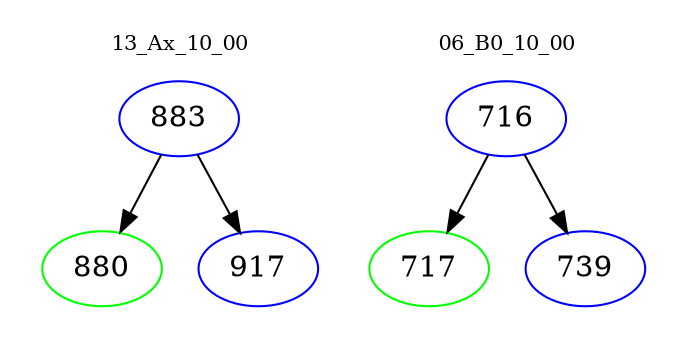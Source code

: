 digraph{
subgraph cluster_0 {
color = white
label = "13_Ax_10_00";
fontsize=10;
T0_883 [label="883", color="blue"]
T0_883 -> T0_880 [color="black"]
T0_880 [label="880", color="green"]
T0_883 -> T0_917 [color="black"]
T0_917 [label="917", color="blue"]
}
subgraph cluster_1 {
color = white
label = "06_B0_10_00";
fontsize=10;
T1_716 [label="716", color="blue"]
T1_716 -> T1_717 [color="black"]
T1_717 [label="717", color="green"]
T1_716 -> T1_739 [color="black"]
T1_739 [label="739", color="blue"]
}
}
